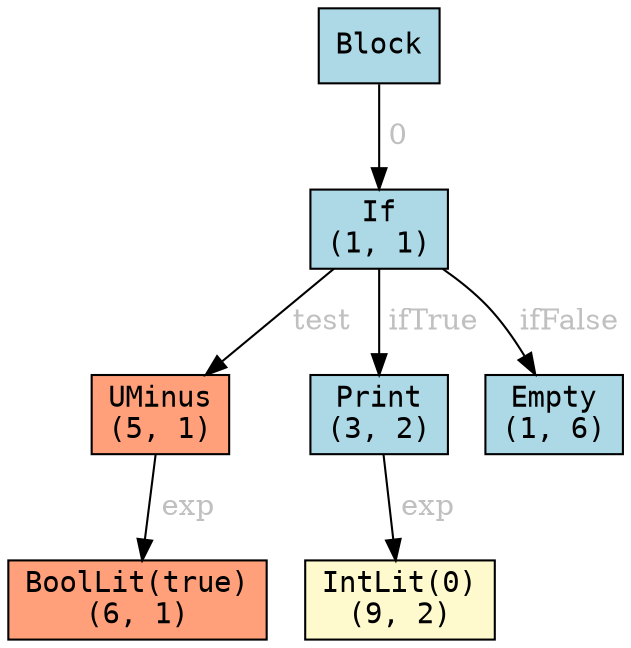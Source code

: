digraph AST {
node [shape=box style=filled fontname=Courier];
0[label="Block" fillcolor="lightblue"];0 -> 1[label=" 0", fontcolor="gray"];
1[label="If\n(1, 1)" fillcolor="lightblue"];1 -> 2[label=" test", fontcolor="gray"];
2[label="UMinus\n(5, 1)" fillcolor="lightsalmon"];2 -> 3[label=" exp", fontcolor="gray"];
3[label="BoolLit(true)\n(6, 1)" fillcolor="lightsalmon"];1 -> 4[label=" ifTrue", fontcolor="gray"];
4[label="Print\n(3, 2)" fillcolor="lightblue"];4 -> 5[label=" exp", fontcolor="gray"];
5[label="IntLit(0)\n(9, 2)" fillcolor="lemonchiffon"];1 -> 6[label=" ifFalse", fontcolor="gray"];
6[label="Empty\n(1, 6)" fillcolor="lightblue"];}
